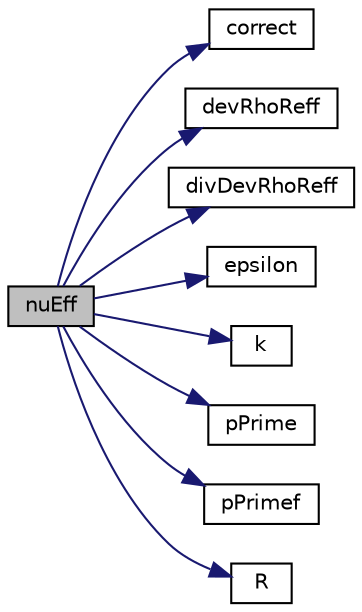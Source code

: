 digraph "nuEff"
{
  bgcolor="transparent";
  edge [fontname="Helvetica",fontsize="10",labelfontname="Helvetica",labelfontsize="10"];
  node [fontname="Helvetica",fontsize="10",shape=record];
  rankdir="LR";
  Node1 [label="nuEff",height=0.2,width=0.4,color="black", fillcolor="grey75", style="filled", fontcolor="black"];
  Node1 -> Node2 [color="midnightblue",fontsize="10",style="solid",fontname="Helvetica"];
  Node2 [label="correct",height=0.2,width=0.4,color="black",URL="$a00074.html#aa40b482ba81fd8de31bdba348c184074",tooltip="Solve the kinetic theory equations and correct the viscosity. "];
  Node1 -> Node3 [color="midnightblue",fontsize="10",style="solid",fontname="Helvetica"];
  Node3 [label="devRhoReff",height=0.2,width=0.4,color="black",URL="$a00074.html#ab315d3ba70af0980e59a5a56b4220381",tooltip="Return the effective stress tensor. "];
  Node1 -> Node4 [color="midnightblue",fontsize="10",style="solid",fontname="Helvetica"];
  Node4 [label="divDevRhoReff",height=0.2,width=0.4,color="black",URL="$a00074.html#a429edceb6d6662db6cc24b14bbba01ed",tooltip="Return the source term for the momentum equation. "];
  Node1 -> Node5 [color="midnightblue",fontsize="10",style="solid",fontname="Helvetica"];
  Node5 [label="epsilon",height=0.2,width=0.4,color="black",URL="$a00074.html#af8fde26ebf6e4d7cbbdb9000bd2c57d8",tooltip="Return the turbulence kinetic energy dissipation rate. "];
  Node1 -> Node6 [color="midnightblue",fontsize="10",style="solid",fontname="Helvetica"];
  Node6 [label="k",height=0.2,width=0.4,color="black",URL="$a00074.html#ad6ae25c513d7aaeac11c1d5e870242a1",tooltip="Return the turbulence kinetic energy. "];
  Node1 -> Node7 [color="midnightblue",fontsize="10",style="solid",fontname="Helvetica"];
  Node7 [label="pPrime",height=0.2,width=0.4,color="black",URL="$a00074.html#a68afe51ee9f546484a16ea640f911cdd",tooltip="Return the phase-pressure&#39;. "];
  Node1 -> Node8 [color="midnightblue",fontsize="10",style="solid",fontname="Helvetica"];
  Node8 [label="pPrimef",height=0.2,width=0.4,color="black",URL="$a00074.html#a2848240fb0bb5f3676e01670c0963b19",tooltip="Return the face-phase-pressure&#39;. "];
  Node1 -> Node9 [color="midnightblue",fontsize="10",style="solid",fontname="Helvetica"];
  Node9 [label="R",height=0.2,width=0.4,color="black",URL="$a00074.html#aaaa5c7b78f0758b17d04c0a3a3fdf70a",tooltip="Return the Reynolds stress tensor. "];
}
